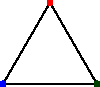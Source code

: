 size(50, 50);

pair pA = (0, 1);
real r = 120;
pair pB = (cos(radians(r)), sin(radians(r))) * pA;
pair pC = (cos(radians(r)), sin(radians(r))) * pB;

//dot((0,0));

draw(pA--pB--pC--cycle);


dot(pA, red);
dot(pB, blue);
dot(pC, darkgreen);

